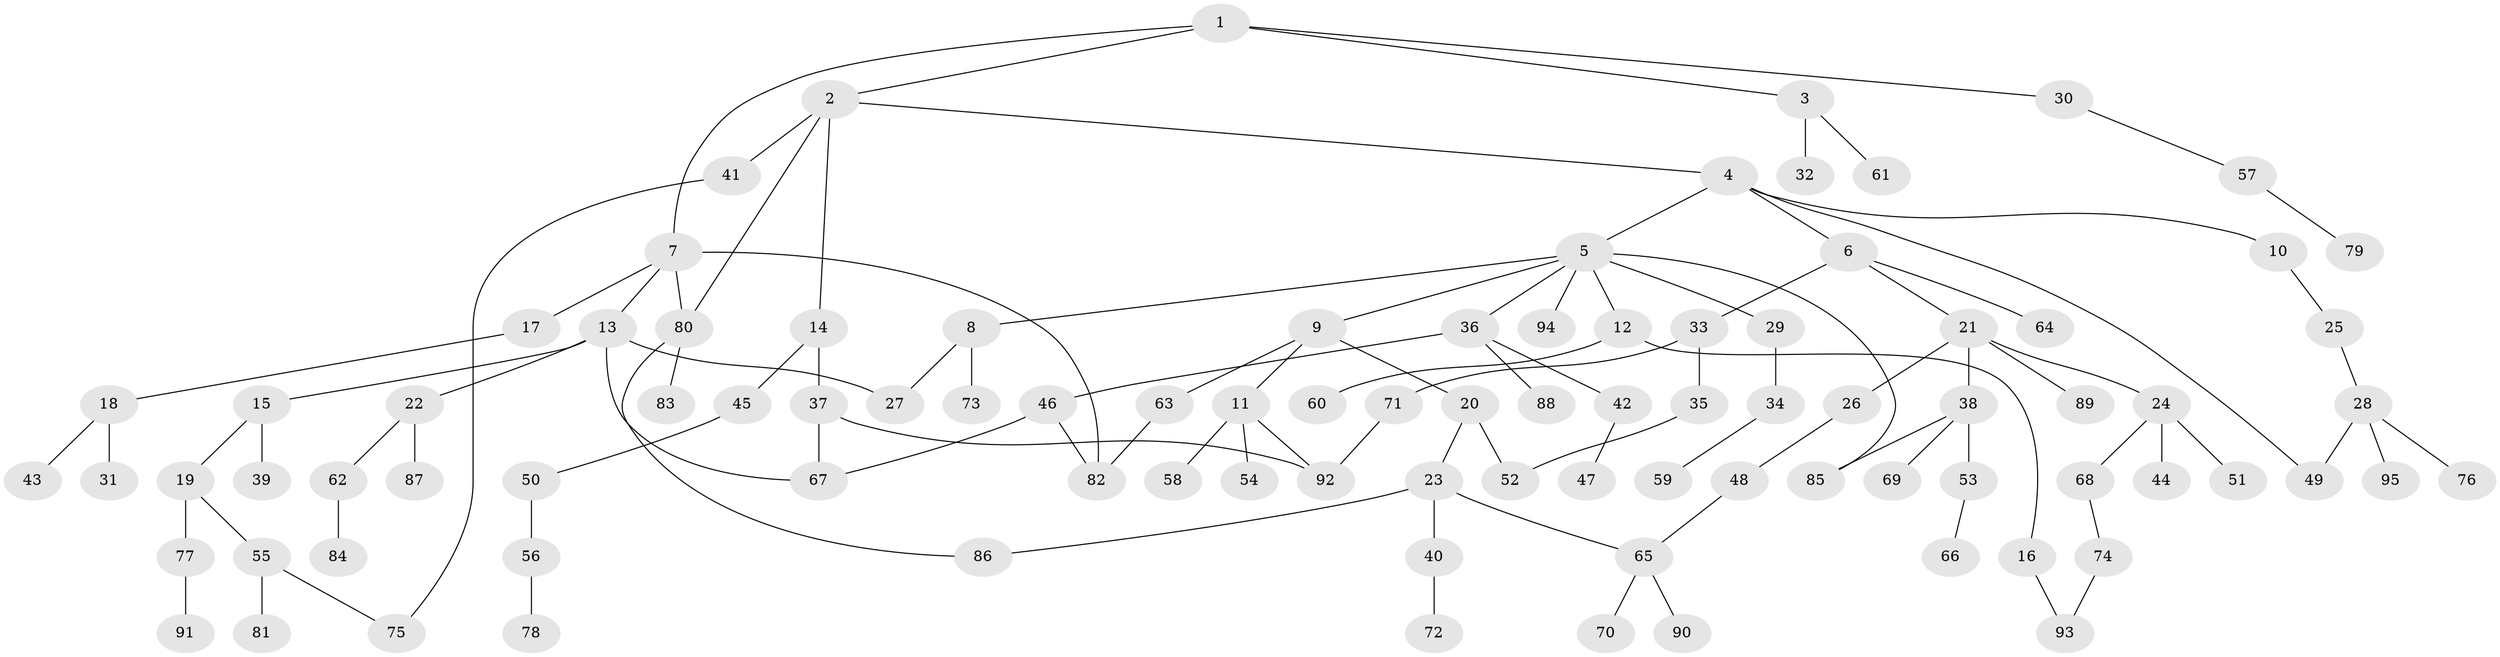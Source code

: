 // coarse degree distribution, {5: 0.08333333333333333, 2: 0.3333333333333333, 4: 0.125, 3: 0.1875, 1: 0.25, 7: 0.020833333333333332}
// Generated by graph-tools (version 1.1) at 2025/36/03/04/25 23:36:08]
// undirected, 95 vertices, 109 edges
graph export_dot {
  node [color=gray90,style=filled];
  1;
  2;
  3;
  4;
  5;
  6;
  7;
  8;
  9;
  10;
  11;
  12;
  13;
  14;
  15;
  16;
  17;
  18;
  19;
  20;
  21;
  22;
  23;
  24;
  25;
  26;
  27;
  28;
  29;
  30;
  31;
  32;
  33;
  34;
  35;
  36;
  37;
  38;
  39;
  40;
  41;
  42;
  43;
  44;
  45;
  46;
  47;
  48;
  49;
  50;
  51;
  52;
  53;
  54;
  55;
  56;
  57;
  58;
  59;
  60;
  61;
  62;
  63;
  64;
  65;
  66;
  67;
  68;
  69;
  70;
  71;
  72;
  73;
  74;
  75;
  76;
  77;
  78;
  79;
  80;
  81;
  82;
  83;
  84;
  85;
  86;
  87;
  88;
  89;
  90;
  91;
  92;
  93;
  94;
  95;
  1 -- 2;
  1 -- 3;
  1 -- 7;
  1 -- 30;
  2 -- 4;
  2 -- 14;
  2 -- 41;
  2 -- 80;
  3 -- 32;
  3 -- 61;
  4 -- 5;
  4 -- 6;
  4 -- 10;
  4 -- 49;
  5 -- 8;
  5 -- 9;
  5 -- 12;
  5 -- 29;
  5 -- 36;
  5 -- 94;
  5 -- 85;
  6 -- 21;
  6 -- 33;
  6 -- 64;
  7 -- 13;
  7 -- 17;
  7 -- 80;
  7 -- 82;
  8 -- 27;
  8 -- 73;
  9 -- 11;
  9 -- 20;
  9 -- 63;
  10 -- 25;
  11 -- 54;
  11 -- 58;
  11 -- 92;
  12 -- 16;
  12 -- 60;
  13 -- 15;
  13 -- 22;
  13 -- 27;
  13 -- 67;
  14 -- 37;
  14 -- 45;
  15 -- 19;
  15 -- 39;
  16 -- 93;
  17 -- 18;
  18 -- 31;
  18 -- 43;
  19 -- 55;
  19 -- 77;
  20 -- 23;
  20 -- 52;
  21 -- 24;
  21 -- 26;
  21 -- 38;
  21 -- 89;
  22 -- 62;
  22 -- 87;
  23 -- 40;
  23 -- 86;
  23 -- 65;
  24 -- 44;
  24 -- 51;
  24 -- 68;
  25 -- 28;
  26 -- 48;
  28 -- 76;
  28 -- 95;
  28 -- 49;
  29 -- 34;
  30 -- 57;
  33 -- 35;
  33 -- 71;
  34 -- 59;
  35 -- 52;
  36 -- 42;
  36 -- 46;
  36 -- 88;
  37 -- 92;
  37 -- 67;
  38 -- 53;
  38 -- 69;
  38 -- 85;
  40 -- 72;
  41 -- 75;
  42 -- 47;
  45 -- 50;
  46 -- 67;
  46 -- 82;
  48 -- 65;
  50 -- 56;
  53 -- 66;
  55 -- 81;
  55 -- 75;
  56 -- 78;
  57 -- 79;
  62 -- 84;
  63 -- 82;
  65 -- 70;
  65 -- 90;
  68 -- 74;
  71 -- 92;
  74 -- 93;
  77 -- 91;
  80 -- 83;
  80 -- 86;
}

